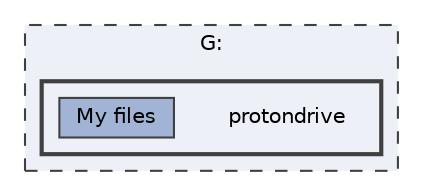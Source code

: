 digraph "G:/protondrive"
{
 // LATEX_PDF_SIZE
  bgcolor="transparent";
  edge [fontname=Helvetica,fontsize=10,labelfontname=Helvetica,labelfontsize=10];
  node [fontname=Helvetica,fontsize=10,shape=box,height=0.2,width=0.4];
  compound=true
  subgraph clusterdir_934f46a345653ef2b3014a1b37a162c1 {
    graph [ bgcolor="#edf0f7", pencolor="grey25", label="G:", fontname=Helvetica,fontsize=10 style="filled,dashed", URL="dir_934f46a345653ef2b3014a1b37a162c1.html",tooltip=""]
  subgraph clusterdir_fe8f7cd9963e51f056fd53264a68a4e8 {
    graph [ bgcolor="#edf0f7", pencolor="grey25", label="", fontname=Helvetica,fontsize=10 style="filled,bold", URL="dir_fe8f7cd9963e51f056fd53264a68a4e8.html",tooltip=""]
    dir_fe8f7cd9963e51f056fd53264a68a4e8 [shape=plaintext, label="protondrive"];
  dir_b5762b5d537fed94f840066040ae9316 [label="My files", fillcolor="#a2b4d6", color="grey25", style="filled", URL="dir_b5762b5d537fed94f840066040ae9316.html",tooltip=""];
  }
  }
}
